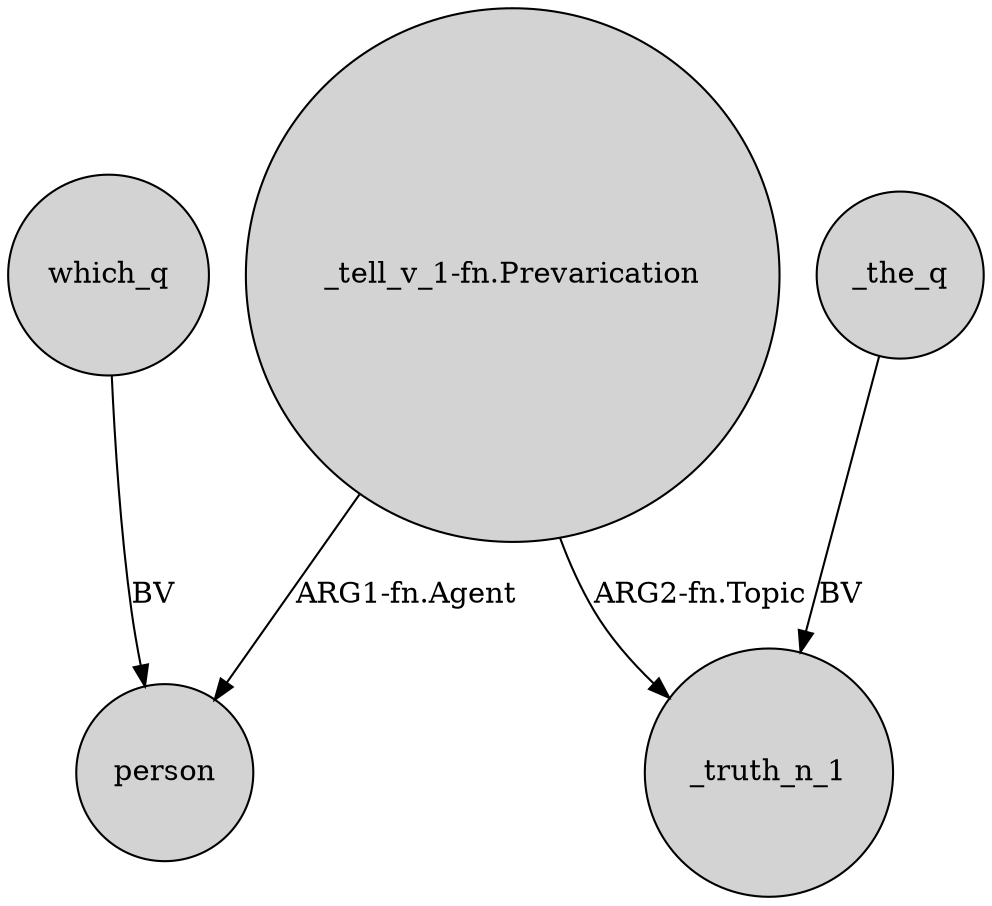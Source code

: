 digraph {
	node [shape=circle style=filled]
	which_q -> person [label=BV]
	"_tell_v_1-fn.Prevarication" -> person [label="ARG1-fn.Agent"]
	_the_q -> _truth_n_1 [label=BV]
	"_tell_v_1-fn.Prevarication" -> _truth_n_1 [label="ARG2-fn.Topic"]
}
